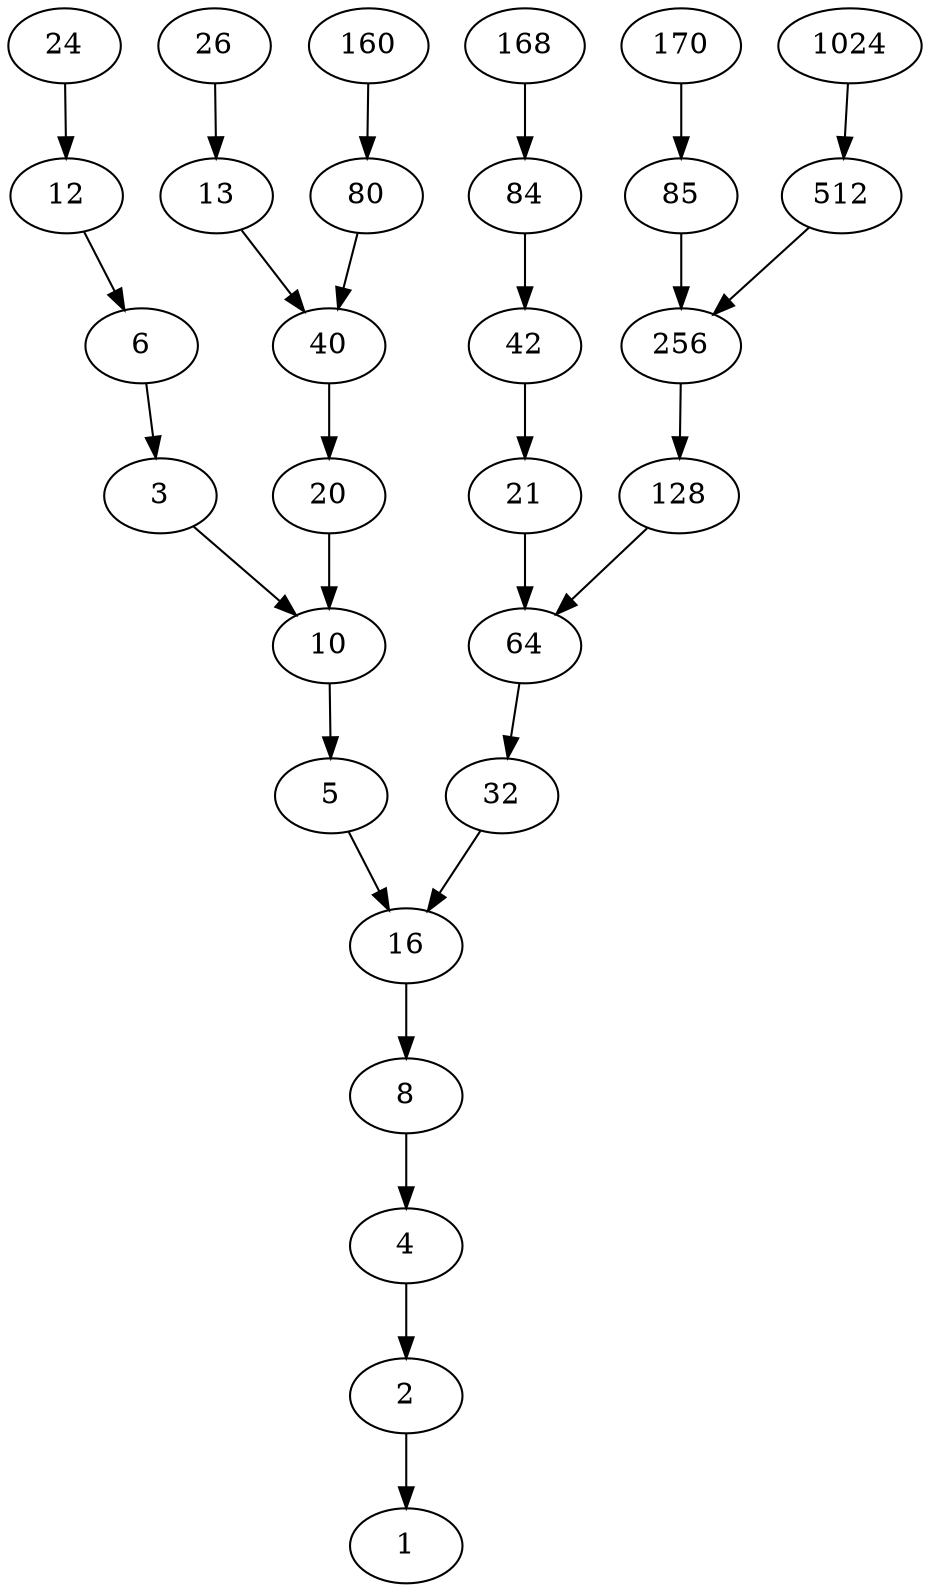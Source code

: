 digraph G {
    size="16,16";
    root=8;
    splines=true;
    2 -> 1;
    4 -> 2;
    8 -> 4;
    16 -> 8;
    5 -> 16;
    32 -> 16;
    64 -> 32;
    10 -> 5;
    21 -> 64;
    128 -> 64;
    3 -> 10;
    20 -> 10;
    256 -> 128;
    6 -> 3;
    40 -> 20;
    42 -> 21;
    85 -> 256;
    512 -> 256;
    13 -> 40;
    80 -> 40;
    84 -> 42;
    12 -> 6;
    1024 -> 512;
    24 -> 12;
    26 -> 13;
    160 -> 80;
    168 -> 84;
    170 -> 85;
}
